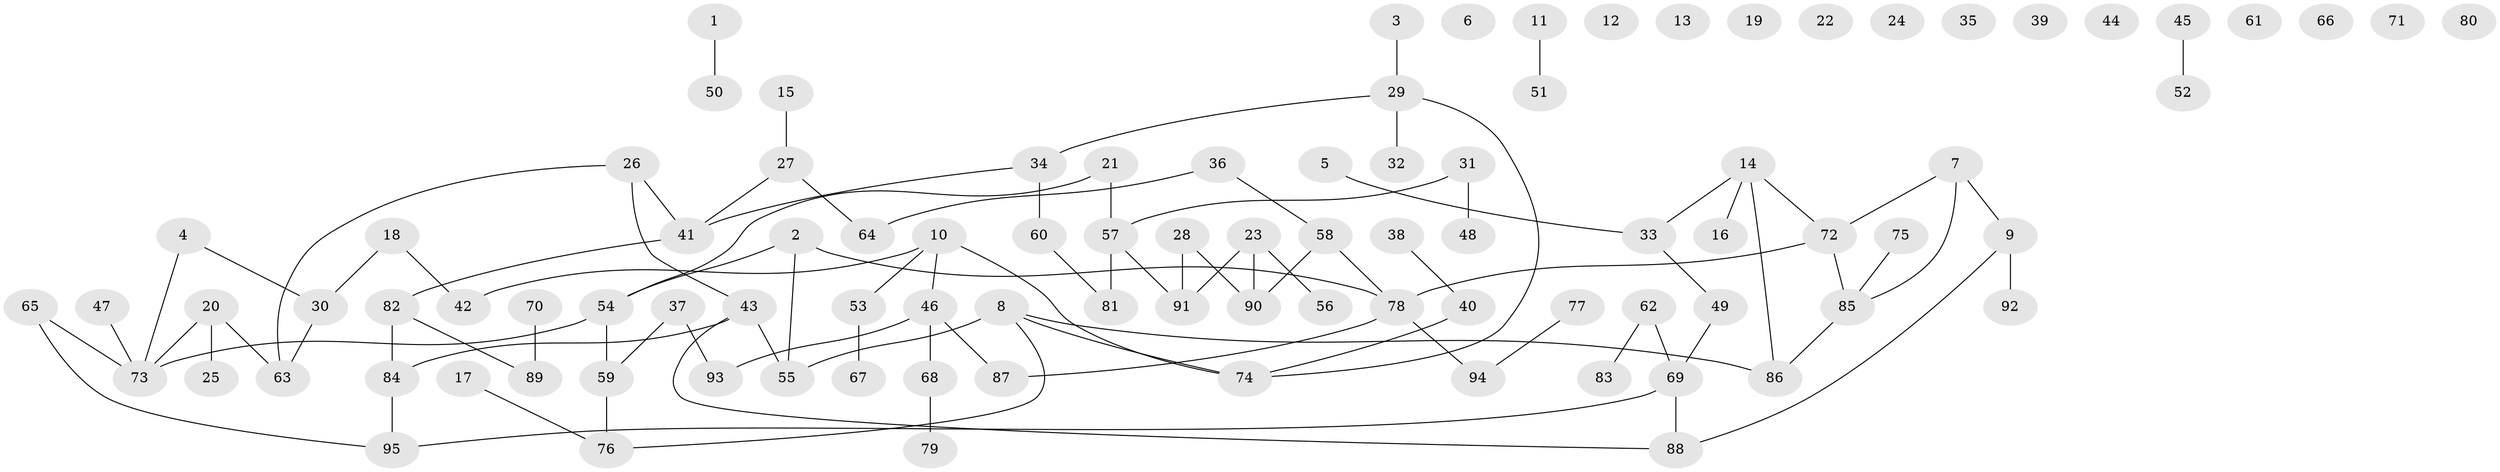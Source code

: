 // Generated by graph-tools (version 1.1) at 2025/39/03/09/25 04:39:54]
// undirected, 95 vertices, 97 edges
graph export_dot {
graph [start="1"]
  node [color=gray90,style=filled];
  1;
  2;
  3;
  4;
  5;
  6;
  7;
  8;
  9;
  10;
  11;
  12;
  13;
  14;
  15;
  16;
  17;
  18;
  19;
  20;
  21;
  22;
  23;
  24;
  25;
  26;
  27;
  28;
  29;
  30;
  31;
  32;
  33;
  34;
  35;
  36;
  37;
  38;
  39;
  40;
  41;
  42;
  43;
  44;
  45;
  46;
  47;
  48;
  49;
  50;
  51;
  52;
  53;
  54;
  55;
  56;
  57;
  58;
  59;
  60;
  61;
  62;
  63;
  64;
  65;
  66;
  67;
  68;
  69;
  70;
  71;
  72;
  73;
  74;
  75;
  76;
  77;
  78;
  79;
  80;
  81;
  82;
  83;
  84;
  85;
  86;
  87;
  88;
  89;
  90;
  91;
  92;
  93;
  94;
  95;
  1 -- 50;
  2 -- 54;
  2 -- 55;
  2 -- 78;
  3 -- 29;
  4 -- 30;
  4 -- 73;
  5 -- 33;
  7 -- 9;
  7 -- 72;
  7 -- 85;
  8 -- 55;
  8 -- 74;
  8 -- 76;
  8 -- 86;
  9 -- 88;
  9 -- 92;
  10 -- 42;
  10 -- 46;
  10 -- 53;
  10 -- 74;
  11 -- 51;
  14 -- 16;
  14 -- 33;
  14 -- 72;
  14 -- 86;
  15 -- 27;
  17 -- 76;
  18 -- 30;
  18 -- 42;
  20 -- 25;
  20 -- 63;
  20 -- 73;
  21 -- 54;
  21 -- 57;
  23 -- 56;
  23 -- 90;
  23 -- 91;
  26 -- 41;
  26 -- 43;
  26 -- 63;
  27 -- 41;
  27 -- 64;
  28 -- 90;
  28 -- 91;
  29 -- 32;
  29 -- 34;
  29 -- 74;
  30 -- 63;
  31 -- 48;
  31 -- 57;
  33 -- 49;
  34 -- 41;
  34 -- 60;
  36 -- 58;
  36 -- 64;
  37 -- 59;
  37 -- 93;
  38 -- 40;
  40 -- 74;
  41 -- 82;
  43 -- 55;
  43 -- 84;
  43 -- 88;
  45 -- 52;
  46 -- 68;
  46 -- 87;
  46 -- 93;
  47 -- 73;
  49 -- 69;
  53 -- 67;
  54 -- 59;
  54 -- 73;
  57 -- 81;
  57 -- 91;
  58 -- 78;
  58 -- 90;
  59 -- 76;
  60 -- 81;
  62 -- 69;
  62 -- 83;
  65 -- 73;
  65 -- 95;
  68 -- 79;
  69 -- 88;
  69 -- 95;
  70 -- 89;
  72 -- 78;
  72 -- 85;
  75 -- 85;
  77 -- 94;
  78 -- 87;
  78 -- 94;
  82 -- 84;
  82 -- 89;
  84 -- 95;
  85 -- 86;
}

